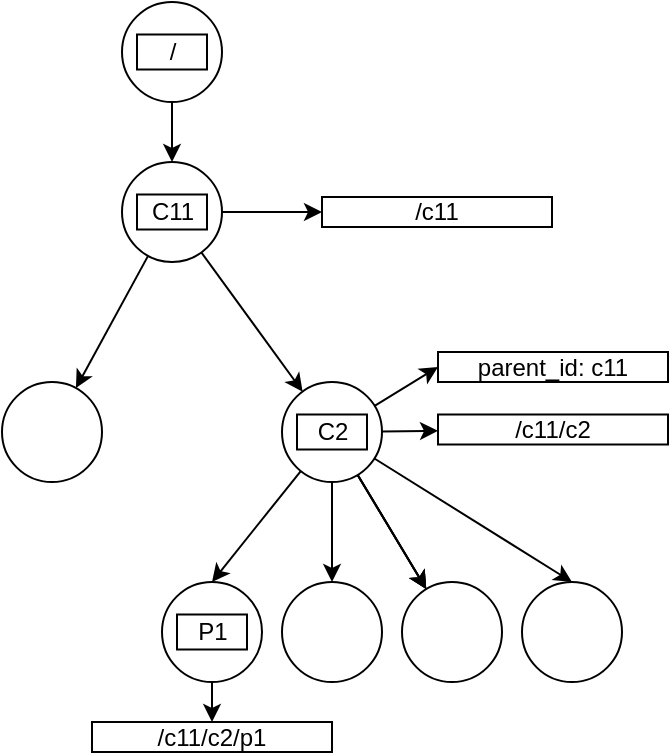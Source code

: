 <mxfile>
    <diagram id="NapBkazaA9Z49NmehnQD" name="Page-1">
        <mxGraphModel dx="427" dy="1632" grid="1" gridSize="10" guides="1" tooltips="1" connect="1" arrows="1" fold="1" page="1" pageScale="1" pageWidth="850" pageHeight="1100" math="0" shadow="0">
            <root>
                <mxCell id="0"/>
                <mxCell id="1" parent="0"/>
                <mxCell id="5" value="" style="edgeStyle=none;html=1;" parent="1" source="2" target="4" edge="1">
                    <mxGeometry relative="1" as="geometry"/>
                </mxCell>
                <mxCell id="7" value="" style="edgeStyle=none;html=1;" parent="1" source="2" target="6" edge="1">
                    <mxGeometry relative="1" as="geometry"/>
                </mxCell>
                <mxCell id="26" value="" style="edgeStyle=none;html=1;" parent="1" source="2" target="25" edge="1">
                    <mxGeometry relative="1" as="geometry"/>
                </mxCell>
                <mxCell id="2" value="" style="ellipse;whiteSpace=wrap;html=1;" parent="1" vertex="1">
                    <mxGeometry x="210" y="40" width="50" height="50" as="geometry"/>
                </mxCell>
                <mxCell id="9" value="" style="edgeStyle=none;html=1;" parent="1" source="4" target="8" edge="1">
                    <mxGeometry relative="1" as="geometry"/>
                </mxCell>
                <mxCell id="10" value="" style="edgeStyle=none;html=1;" parent="1" source="4" target="8" edge="1">
                    <mxGeometry relative="1" as="geometry"/>
                </mxCell>
                <mxCell id="11" value="" style="edgeStyle=none;html=1;" parent="1" source="4" target="8" edge="1">
                    <mxGeometry relative="1" as="geometry"/>
                </mxCell>
                <mxCell id="15" style="edgeStyle=none;html=1;entryX=0.5;entryY=0;entryDx=0;entryDy=0;" parent="1" source="4" target="12" edge="1">
                    <mxGeometry relative="1" as="geometry"/>
                </mxCell>
                <mxCell id="16" style="edgeStyle=none;html=1;entryX=0.5;entryY=0;entryDx=0;entryDy=0;" parent="1" source="4" target="14" edge="1">
                    <mxGeometry relative="1" as="geometry"/>
                </mxCell>
                <mxCell id="17" style="edgeStyle=none;html=1;entryX=0.5;entryY=0;entryDx=0;entryDy=0;" parent="1" source="4" target="13" edge="1">
                    <mxGeometry relative="1" as="geometry"/>
                </mxCell>
                <mxCell id="28" style="edgeStyle=none;html=1;" parent="1" source="4" target="27" edge="1">
                    <mxGeometry relative="1" as="geometry"/>
                </mxCell>
                <mxCell id="40" style="edgeStyle=none;html=1;entryX=0;entryY=0.5;entryDx=0;entryDy=0;" parent="1" source="4" target="39" edge="1">
                    <mxGeometry relative="1" as="geometry"/>
                </mxCell>
                <mxCell id="4" value="" style="ellipse;whiteSpace=wrap;html=1;" parent="1" vertex="1">
                    <mxGeometry x="290" y="150" width="50" height="50" as="geometry"/>
                </mxCell>
                <mxCell id="6" value="" style="ellipse;whiteSpace=wrap;html=1;" parent="1" vertex="1">
                    <mxGeometry x="150" y="150" width="50" height="50" as="geometry"/>
                </mxCell>
                <mxCell id="8" value="" style="ellipse;whiteSpace=wrap;html=1;" parent="1" vertex="1">
                    <mxGeometry x="350" y="250" width="50" height="50" as="geometry"/>
                </mxCell>
                <mxCell id="12" value="" style="ellipse;whiteSpace=wrap;html=1;" parent="1" vertex="1">
                    <mxGeometry x="410" y="250" width="50" height="50" as="geometry"/>
                </mxCell>
                <mxCell id="30" value="" style="edgeStyle=none;html=1;" parent="1" source="13" target="29" edge="1">
                    <mxGeometry relative="1" as="geometry"/>
                </mxCell>
                <mxCell id="13" value="" style="ellipse;whiteSpace=wrap;html=1;" parent="1" vertex="1">
                    <mxGeometry x="230" y="250" width="50" height="50" as="geometry"/>
                </mxCell>
                <mxCell id="14" value="" style="ellipse;whiteSpace=wrap;html=1;" parent="1" vertex="1">
                    <mxGeometry x="290" y="250" width="50" height="50" as="geometry"/>
                </mxCell>
                <mxCell id="20" value="P1" style="whiteSpace=wrap;html=1;" parent="1" vertex="1">
                    <mxGeometry x="237.5" y="266.25" width="35" height="17.5" as="geometry"/>
                </mxCell>
                <mxCell id="23" value="C2" style="whiteSpace=wrap;html=1;" parent="1" vertex="1">
                    <mxGeometry x="297.5" y="166.25" width="35" height="17.5" as="geometry"/>
                </mxCell>
                <mxCell id="24" value="C11" style="whiteSpace=wrap;html=1;" parent="1" vertex="1">
                    <mxGeometry x="217.5" y="56.25" width="35" height="17.5" as="geometry"/>
                </mxCell>
                <mxCell id="25" value="/c11" style="whiteSpace=wrap;html=1;" parent="1" vertex="1">
                    <mxGeometry x="310" y="57.5" width="115" height="15" as="geometry"/>
                </mxCell>
                <mxCell id="27" value="/c11/c2" style="whiteSpace=wrap;html=1;" parent="1" vertex="1">
                    <mxGeometry x="368" y="166.25" width="115" height="15" as="geometry"/>
                </mxCell>
                <mxCell id="29" value="/c11/c2/p1" style="whiteSpace=wrap;html=1;" parent="1" vertex="1">
                    <mxGeometry x="195" y="320" width="120" height="15" as="geometry"/>
                </mxCell>
                <mxCell id="35" style="edgeStyle=none;html=1;entryX=0.5;entryY=0;entryDx=0;entryDy=0;" parent="1" source="31" target="2" edge="1">
                    <mxGeometry relative="1" as="geometry"/>
                </mxCell>
                <mxCell id="31" value="" style="ellipse;whiteSpace=wrap;html=1;" parent="1" vertex="1">
                    <mxGeometry x="210" y="-40" width="50" height="50" as="geometry"/>
                </mxCell>
                <mxCell id="32" value="/" style="whiteSpace=wrap;html=1;" parent="1" vertex="1">
                    <mxGeometry x="217.5" y="-23.75" width="35" height="17.5" as="geometry"/>
                </mxCell>
                <mxCell id="39" value="parent_id: c11" style="whiteSpace=wrap;html=1;" parent="1" vertex="1">
                    <mxGeometry x="368" y="135" width="115" height="15" as="geometry"/>
                </mxCell>
            </root>
        </mxGraphModel>
    </diagram>
</mxfile>
